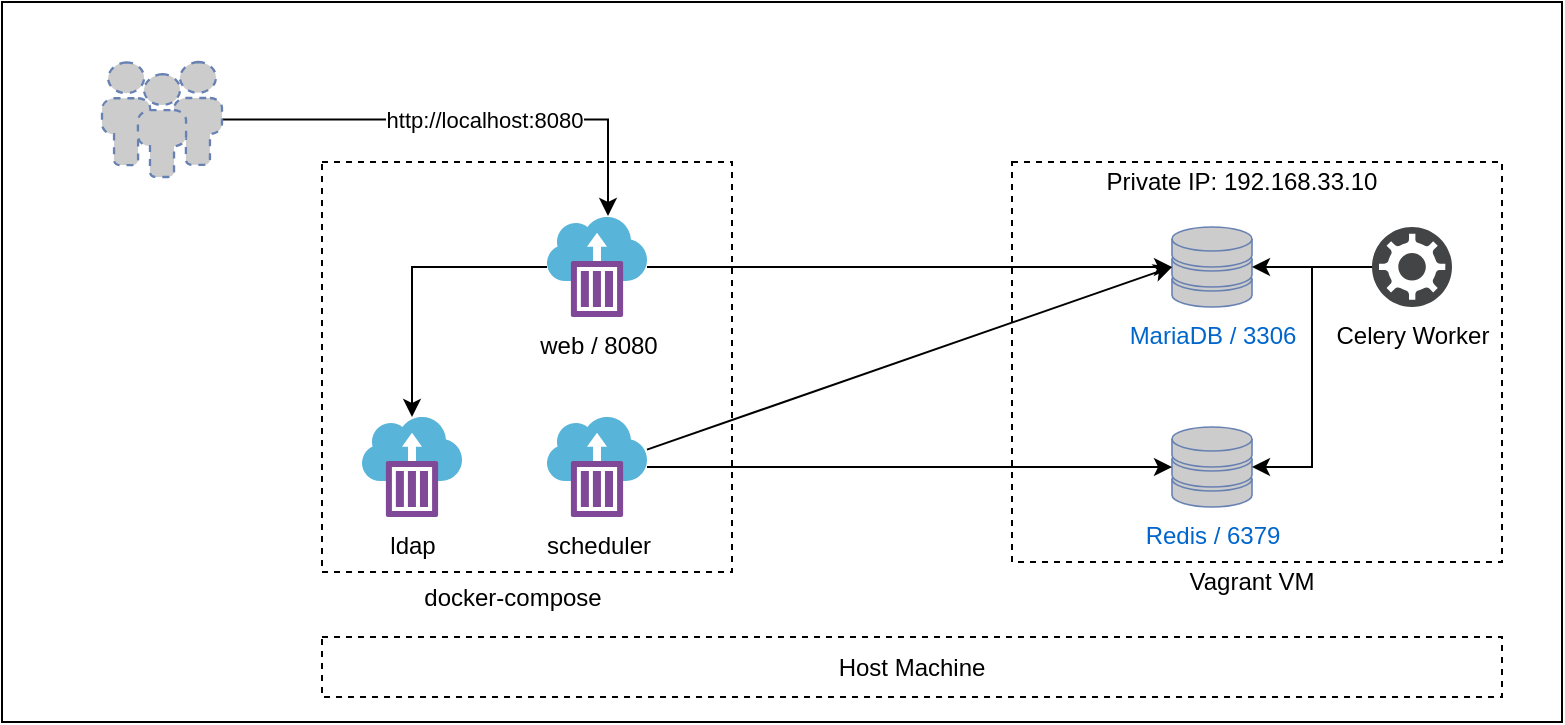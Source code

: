 <mxfile version="14.0.4" type="device"><diagram name="Page-1" id="822b0af5-4adb-64df-f703-e8dfc1f81529"><mxGraphModel dx="1426" dy="737" grid="1" gridSize="10" guides="1" tooltips="1" connect="1" arrows="1" fold="1" page="1" pageScale="1" pageWidth="1100" pageHeight="850" background="#ffffff" math="0" shadow="0"><root><mxCell id="0"/><mxCell id="1" parent="0"/><mxCell id="bxJ1-yKCepcfvkGisOzO-27" value="" style="whiteSpace=wrap;html=1;fillColor=none;" vertex="1" parent="1"><mxGeometry x="80" width="780" height="360" as="geometry"/></mxCell><mxCell id="bxJ1-yKCepcfvkGisOzO-7" value="" style="whiteSpace=wrap;html=1;fillColor=none;dashed=1;" vertex="1" parent="1"><mxGeometry x="585" y="80" width="245" height="200" as="geometry"/></mxCell><mxCell id="bxJ1-yKCepcfvkGisOzO-10" value="" style="whiteSpace=wrap;html=1;aspect=fixed;fillColor=none;dashed=1;" vertex="1" parent="1"><mxGeometry x="240" y="80" width="205" height="205" as="geometry"/></mxCell><mxCell id="bxJ1-yKCepcfvkGisOzO-2" value="MariaDB / 3306" style="fontColor=#0066CC;verticalAlign=top;verticalLabelPosition=bottom;labelPosition=center;align=center;html=1;outlineConnect=0;fillColor=#CCCCCC;strokeColor=#6881B3;gradientColor=none;gradientDirection=north;strokeWidth=2;shape=mxgraph.networks.storage;" vertex="1" parent="1"><mxGeometry x="665" y="112.5" width="40" height="40" as="geometry"/></mxCell><mxCell id="bxJ1-yKCepcfvkGisOzO-3" value="&lt;div style=&quot;text-align: left&quot;&gt;&lt;span&gt;Redis / 6379&lt;/span&gt;&lt;/div&gt;" style="fontColor=#0066CC;verticalAlign=top;verticalLabelPosition=bottom;labelPosition=center;align=center;html=1;outlineConnect=0;fillColor=#CCCCCC;strokeColor=#6881B3;gradientColor=none;gradientDirection=north;strokeWidth=2;shape=mxgraph.networks.storage;" vertex="1" parent="1"><mxGeometry x="665" y="212.5" width="40" height="40" as="geometry"/></mxCell><mxCell id="bxJ1-yKCepcfvkGisOzO-18" style="edgeStyle=none;rounded=0;orthogonalLoop=1;jettySize=auto;html=1;" edge="1" parent="1" source="bxJ1-yKCepcfvkGisOzO-5" target="bxJ1-yKCepcfvkGisOzO-2"><mxGeometry relative="1" as="geometry"/></mxCell><mxCell id="bxJ1-yKCepcfvkGisOzO-19" style="edgeStyle=orthogonalEdgeStyle;rounded=0;orthogonalLoop=1;jettySize=auto;html=1;entryX=1;entryY=0.5;entryDx=0;entryDy=0;entryPerimeter=0;" edge="1" parent="1" source="bxJ1-yKCepcfvkGisOzO-5" target="bxJ1-yKCepcfvkGisOzO-3"><mxGeometry relative="1" as="geometry"><Array as="points"><mxPoint x="735" y="132.5"/><mxPoint x="735" y="232.5"/></Array></mxGeometry></mxCell><mxCell id="bxJ1-yKCepcfvkGisOzO-5" value="Celery Worker" style="pointerEvents=1;shadow=0;dashed=0;html=1;strokeColor=none;fillColor=#434445;aspect=fixed;labelPosition=center;verticalLabelPosition=bottom;verticalAlign=top;align=center;outlineConnect=0;shape=mxgraph.vvd.vrealize_automation;" vertex="1" parent="1"><mxGeometry x="765" y="112.5" width="40" height="40" as="geometry"/></mxCell><mxCell id="bxJ1-yKCepcfvkGisOzO-6" value="ldap" style="aspect=fixed;html=1;points=[];align=center;image;fontSize=12;image=img/lib/mscae/Container_Instances.svg;" vertex="1" parent="1"><mxGeometry x="260" y="207.5" width="50" height="50" as="geometry"/></mxCell><mxCell id="bxJ1-yKCepcfvkGisOzO-8" value="Private IP: 192.168.33.10" style="text;html=1;strokeColor=none;fillColor=none;align=center;verticalAlign=middle;whiteSpace=wrap;rounded=0;" vertex="1" parent="1"><mxGeometry x="620" y="80" width="160" height="20" as="geometry"/></mxCell><mxCell id="bxJ1-yKCepcfvkGisOzO-9" value="Vagrant VM" style="text;html=1;strokeColor=none;fillColor=none;align=center;verticalAlign=middle;whiteSpace=wrap;rounded=0;" vertex="1" parent="1"><mxGeometry x="590" y="280" width="230" height="20" as="geometry"/></mxCell><mxCell id="bxJ1-yKCepcfvkGisOzO-11" value="docker-compose" style="text;html=1;strokeColor=none;fillColor=none;align=center;verticalAlign=middle;whiteSpace=wrap;rounded=0;" vertex="1" parent="1"><mxGeometry x="257.5" y="287.5" width="155" height="20" as="geometry"/></mxCell><mxCell id="bxJ1-yKCepcfvkGisOzO-14" style="edgeStyle=orthogonalEdgeStyle;rounded=0;orthogonalLoop=1;jettySize=auto;html=1;" edge="1" parent="1" source="bxJ1-yKCepcfvkGisOzO-12" target="bxJ1-yKCepcfvkGisOzO-6"><mxGeometry relative="1" as="geometry"/></mxCell><mxCell id="bxJ1-yKCepcfvkGisOzO-17" style="edgeStyle=none;rounded=0;orthogonalLoop=1;jettySize=auto;html=1;" edge="1" parent="1" source="bxJ1-yKCepcfvkGisOzO-12" target="bxJ1-yKCepcfvkGisOzO-2"><mxGeometry relative="1" as="geometry"/></mxCell><mxCell id="bxJ1-yKCepcfvkGisOzO-12" value="web / 8080" style="aspect=fixed;html=1;points=[];align=center;image;fontSize=12;image=img/lib/mscae/Container_Instances.svg;" vertex="1" parent="1"><mxGeometry x="352.5" y="107.5" width="50" height="50" as="geometry"/></mxCell><mxCell id="bxJ1-yKCepcfvkGisOzO-15" style="edgeStyle=orthogonalEdgeStyle;rounded=0;orthogonalLoop=1;jettySize=auto;html=1;entryX=0;entryY=0.5;entryDx=0;entryDy=0;entryPerimeter=0;" edge="1" parent="1" source="bxJ1-yKCepcfvkGisOzO-13" target="bxJ1-yKCepcfvkGisOzO-3"><mxGeometry relative="1" as="geometry"/></mxCell><mxCell id="bxJ1-yKCepcfvkGisOzO-16" style="rounded=0;orthogonalLoop=1;jettySize=auto;html=1;entryX=0;entryY=0.5;entryDx=0;entryDy=0;entryPerimeter=0;" edge="1" parent="1" source="bxJ1-yKCepcfvkGisOzO-13" target="bxJ1-yKCepcfvkGisOzO-2"><mxGeometry relative="1" as="geometry"/></mxCell><mxCell id="bxJ1-yKCepcfvkGisOzO-13" value="scheduler" style="aspect=fixed;html=1;points=[];align=center;image;fontSize=12;image=img/lib/mscae/Container_Instances.svg;" vertex="1" parent="1"><mxGeometry x="352.5" y="207.5" width="50" height="50" as="geometry"/></mxCell><mxCell id="bxJ1-yKCepcfvkGisOzO-21" value="Host Machine" style="rounded=0;whiteSpace=wrap;html=1;dashed=1;" vertex="1" parent="1"><mxGeometry x="240" y="317.5" width="590" height="30" as="geometry"/></mxCell><mxCell id="bxJ1-yKCepcfvkGisOzO-24" style="edgeStyle=orthogonalEdgeStyle;rounded=0;orthogonalLoop=1;jettySize=auto;html=1;entryX=0.61;entryY=-0.01;entryDx=0;entryDy=0;entryPerimeter=0;" edge="1" parent="1" source="bxJ1-yKCepcfvkGisOzO-23" target="bxJ1-yKCepcfvkGisOzO-12"><mxGeometry relative="1" as="geometry"/></mxCell><mxCell id="bxJ1-yKCepcfvkGisOzO-25" value="http://localhost:8080" style="edgeLabel;html=1;align=center;verticalAlign=middle;resizable=0;points=[];" vertex="1" connectable="0" parent="bxJ1-yKCepcfvkGisOzO-24"><mxGeometry x="0.08" relative="1" as="geometry"><mxPoint as="offset"/></mxGeometry></mxCell><mxCell id="bxJ1-yKCepcfvkGisOzO-23" value="" style="fontColor=#0066CC;verticalAlign=top;verticalLabelPosition=bottom;labelPosition=center;align=center;html=1;outlineConnect=0;fillColor=#CCCCCC;strokeColor=#6881B3;gradientColor=none;gradientDirection=north;strokeWidth=2;shape=mxgraph.networks.users;dashed=1;" vertex="1" parent="1"><mxGeometry x="130" y="30" width="60" height="57.5" as="geometry"/></mxCell></root></mxGraphModel></diagram></mxfile>